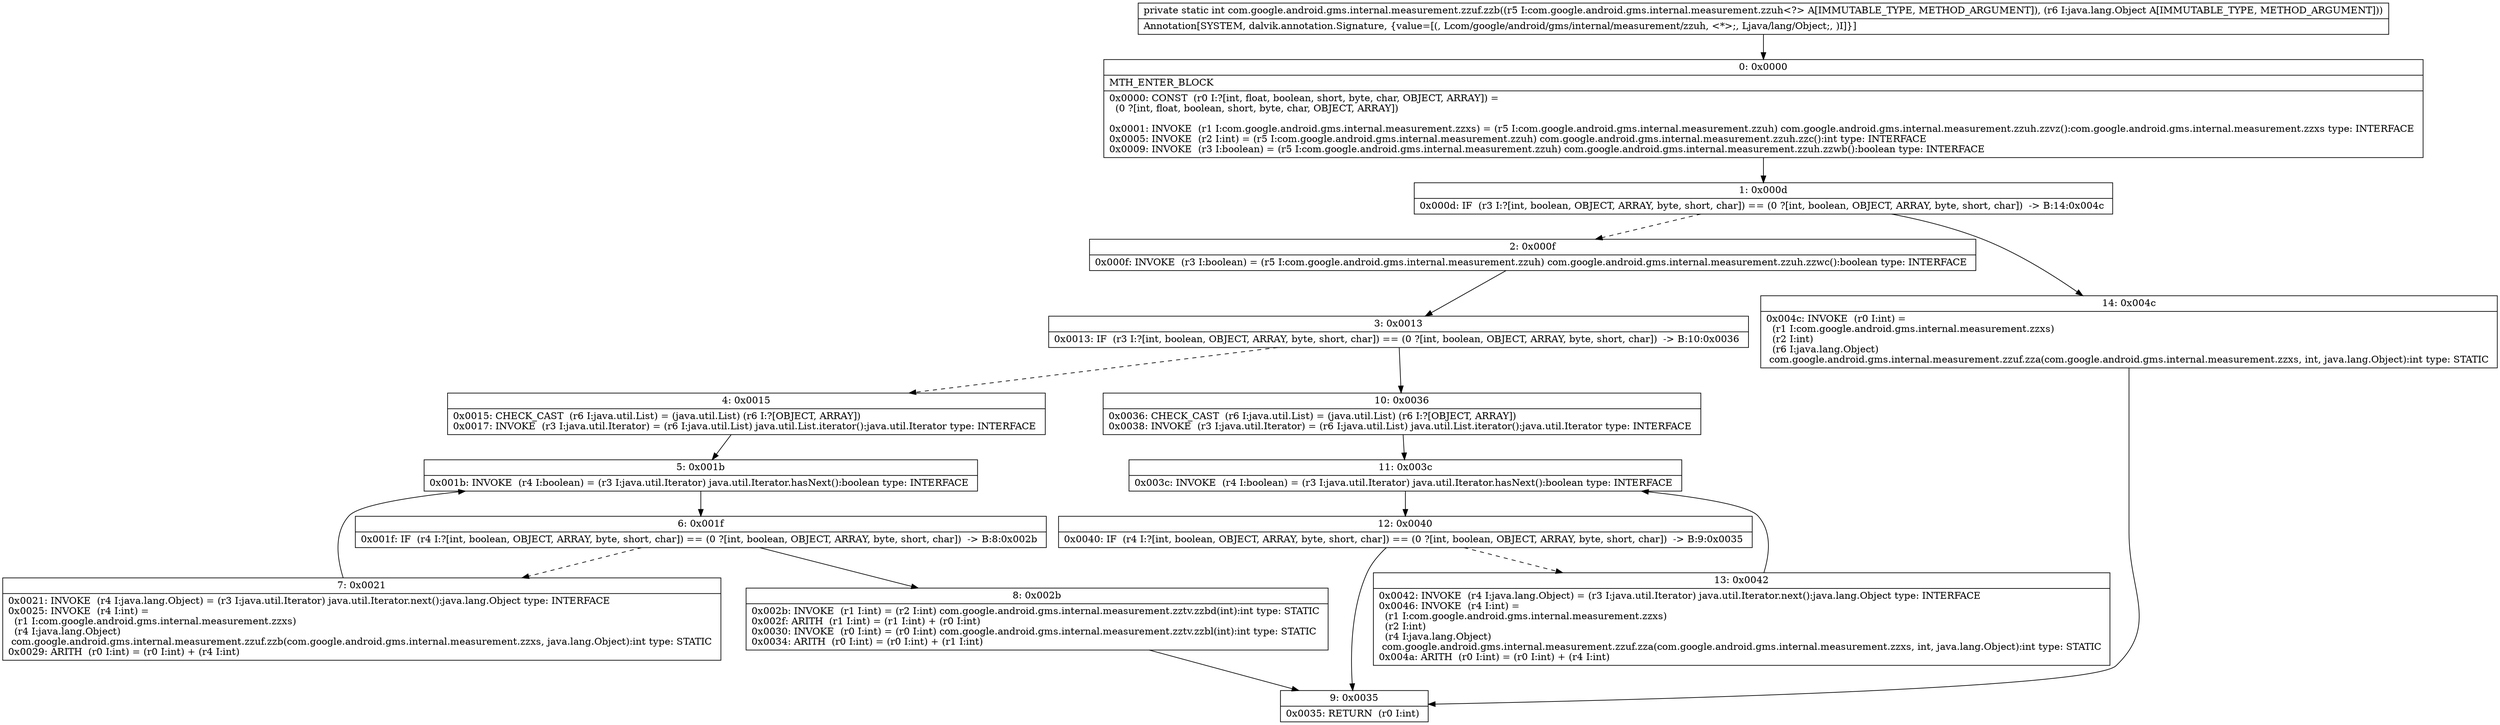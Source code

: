 digraph "CFG forcom.google.android.gms.internal.measurement.zzuf.zzb(Lcom\/google\/android\/gms\/internal\/measurement\/zzuh;Ljava\/lang\/Object;)I" {
Node_0 [shape=record,label="{0\:\ 0x0000|MTH_ENTER_BLOCK\l|0x0000: CONST  (r0 I:?[int, float, boolean, short, byte, char, OBJECT, ARRAY]) = \l  (0 ?[int, float, boolean, short, byte, char, OBJECT, ARRAY])\l \l0x0001: INVOKE  (r1 I:com.google.android.gms.internal.measurement.zzxs) = (r5 I:com.google.android.gms.internal.measurement.zzuh) com.google.android.gms.internal.measurement.zzuh.zzvz():com.google.android.gms.internal.measurement.zzxs type: INTERFACE \l0x0005: INVOKE  (r2 I:int) = (r5 I:com.google.android.gms.internal.measurement.zzuh) com.google.android.gms.internal.measurement.zzuh.zzc():int type: INTERFACE \l0x0009: INVOKE  (r3 I:boolean) = (r5 I:com.google.android.gms.internal.measurement.zzuh) com.google.android.gms.internal.measurement.zzuh.zzwb():boolean type: INTERFACE \l}"];
Node_1 [shape=record,label="{1\:\ 0x000d|0x000d: IF  (r3 I:?[int, boolean, OBJECT, ARRAY, byte, short, char]) == (0 ?[int, boolean, OBJECT, ARRAY, byte, short, char])  \-\> B:14:0x004c \l}"];
Node_2 [shape=record,label="{2\:\ 0x000f|0x000f: INVOKE  (r3 I:boolean) = (r5 I:com.google.android.gms.internal.measurement.zzuh) com.google.android.gms.internal.measurement.zzuh.zzwc():boolean type: INTERFACE \l}"];
Node_3 [shape=record,label="{3\:\ 0x0013|0x0013: IF  (r3 I:?[int, boolean, OBJECT, ARRAY, byte, short, char]) == (0 ?[int, boolean, OBJECT, ARRAY, byte, short, char])  \-\> B:10:0x0036 \l}"];
Node_4 [shape=record,label="{4\:\ 0x0015|0x0015: CHECK_CAST  (r6 I:java.util.List) = (java.util.List) (r6 I:?[OBJECT, ARRAY]) \l0x0017: INVOKE  (r3 I:java.util.Iterator) = (r6 I:java.util.List) java.util.List.iterator():java.util.Iterator type: INTERFACE \l}"];
Node_5 [shape=record,label="{5\:\ 0x001b|0x001b: INVOKE  (r4 I:boolean) = (r3 I:java.util.Iterator) java.util.Iterator.hasNext():boolean type: INTERFACE \l}"];
Node_6 [shape=record,label="{6\:\ 0x001f|0x001f: IF  (r4 I:?[int, boolean, OBJECT, ARRAY, byte, short, char]) == (0 ?[int, boolean, OBJECT, ARRAY, byte, short, char])  \-\> B:8:0x002b \l}"];
Node_7 [shape=record,label="{7\:\ 0x0021|0x0021: INVOKE  (r4 I:java.lang.Object) = (r3 I:java.util.Iterator) java.util.Iterator.next():java.lang.Object type: INTERFACE \l0x0025: INVOKE  (r4 I:int) = \l  (r1 I:com.google.android.gms.internal.measurement.zzxs)\l  (r4 I:java.lang.Object)\l com.google.android.gms.internal.measurement.zzuf.zzb(com.google.android.gms.internal.measurement.zzxs, java.lang.Object):int type: STATIC \l0x0029: ARITH  (r0 I:int) = (r0 I:int) + (r4 I:int) \l}"];
Node_8 [shape=record,label="{8\:\ 0x002b|0x002b: INVOKE  (r1 I:int) = (r2 I:int) com.google.android.gms.internal.measurement.zztv.zzbd(int):int type: STATIC \l0x002f: ARITH  (r1 I:int) = (r1 I:int) + (r0 I:int) \l0x0030: INVOKE  (r0 I:int) = (r0 I:int) com.google.android.gms.internal.measurement.zztv.zzbl(int):int type: STATIC \l0x0034: ARITH  (r0 I:int) = (r0 I:int) + (r1 I:int) \l}"];
Node_9 [shape=record,label="{9\:\ 0x0035|0x0035: RETURN  (r0 I:int) \l}"];
Node_10 [shape=record,label="{10\:\ 0x0036|0x0036: CHECK_CAST  (r6 I:java.util.List) = (java.util.List) (r6 I:?[OBJECT, ARRAY]) \l0x0038: INVOKE  (r3 I:java.util.Iterator) = (r6 I:java.util.List) java.util.List.iterator():java.util.Iterator type: INTERFACE \l}"];
Node_11 [shape=record,label="{11\:\ 0x003c|0x003c: INVOKE  (r4 I:boolean) = (r3 I:java.util.Iterator) java.util.Iterator.hasNext():boolean type: INTERFACE \l}"];
Node_12 [shape=record,label="{12\:\ 0x0040|0x0040: IF  (r4 I:?[int, boolean, OBJECT, ARRAY, byte, short, char]) == (0 ?[int, boolean, OBJECT, ARRAY, byte, short, char])  \-\> B:9:0x0035 \l}"];
Node_13 [shape=record,label="{13\:\ 0x0042|0x0042: INVOKE  (r4 I:java.lang.Object) = (r3 I:java.util.Iterator) java.util.Iterator.next():java.lang.Object type: INTERFACE \l0x0046: INVOKE  (r4 I:int) = \l  (r1 I:com.google.android.gms.internal.measurement.zzxs)\l  (r2 I:int)\l  (r4 I:java.lang.Object)\l com.google.android.gms.internal.measurement.zzuf.zza(com.google.android.gms.internal.measurement.zzxs, int, java.lang.Object):int type: STATIC \l0x004a: ARITH  (r0 I:int) = (r0 I:int) + (r4 I:int) \l}"];
Node_14 [shape=record,label="{14\:\ 0x004c|0x004c: INVOKE  (r0 I:int) = \l  (r1 I:com.google.android.gms.internal.measurement.zzxs)\l  (r2 I:int)\l  (r6 I:java.lang.Object)\l com.google.android.gms.internal.measurement.zzuf.zza(com.google.android.gms.internal.measurement.zzxs, int, java.lang.Object):int type: STATIC \l}"];
MethodNode[shape=record,label="{private static int com.google.android.gms.internal.measurement.zzuf.zzb((r5 I:com.google.android.gms.internal.measurement.zzuh\<?\> A[IMMUTABLE_TYPE, METHOD_ARGUMENT]), (r6 I:java.lang.Object A[IMMUTABLE_TYPE, METHOD_ARGUMENT]))  | Annotation[SYSTEM, dalvik.annotation.Signature, \{value=[(, Lcom\/google\/android\/gms\/internal\/measurement\/zzuh, \<*\>;, Ljava\/lang\/Object;, )I]\}]\l}"];
MethodNode -> Node_0;
Node_0 -> Node_1;
Node_1 -> Node_2[style=dashed];
Node_1 -> Node_14;
Node_2 -> Node_3;
Node_3 -> Node_4[style=dashed];
Node_3 -> Node_10;
Node_4 -> Node_5;
Node_5 -> Node_6;
Node_6 -> Node_7[style=dashed];
Node_6 -> Node_8;
Node_7 -> Node_5;
Node_8 -> Node_9;
Node_10 -> Node_11;
Node_11 -> Node_12;
Node_12 -> Node_9;
Node_12 -> Node_13[style=dashed];
Node_13 -> Node_11;
Node_14 -> Node_9;
}

